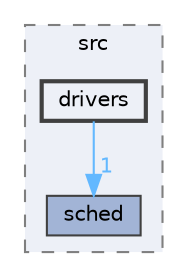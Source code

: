 digraph "firmware/src/drivers"
{
 // LATEX_PDF_SIZE
  bgcolor="transparent";
  edge [fontname=Helvetica,fontsize=10,labelfontname=Helvetica,labelfontsize=10];
  node [fontname=Helvetica,fontsize=10,shape=box,height=0.2,width=0.4];
  compound=true
  subgraph clusterdir_c898ccd6027d5da3247aa855d21ca2cf {
    graph [ bgcolor="#edf0f7", pencolor="grey50", label="src", fontname=Helvetica,fontsize=10 style="filled,dashed", URL="dir_c898ccd6027d5da3247aa855d21ca2cf.html",tooltip=""]
  dir_7823007820cfe4d1a4ad04f11c50e251 [label="sched", fillcolor="#a2b4d6", color="grey25", style="filled", URL="dir_7823007820cfe4d1a4ad04f11c50e251.html",tooltip=""];
  dir_e200633b3c29dcc6afc0356839fb5e29 [label="drivers", fillcolor="#edf0f7", color="grey25", style="filled,bold", URL="dir_e200633b3c29dcc6afc0356839fb5e29.html",tooltip=""];
  }
  dir_e200633b3c29dcc6afc0356839fb5e29->dir_7823007820cfe4d1a4ad04f11c50e251 [headlabel="1", labeldistance=1.5 headhref="dir_000001_000003.html" href="dir_000001_000003.html" color="steelblue1" fontcolor="steelblue1"];
}
